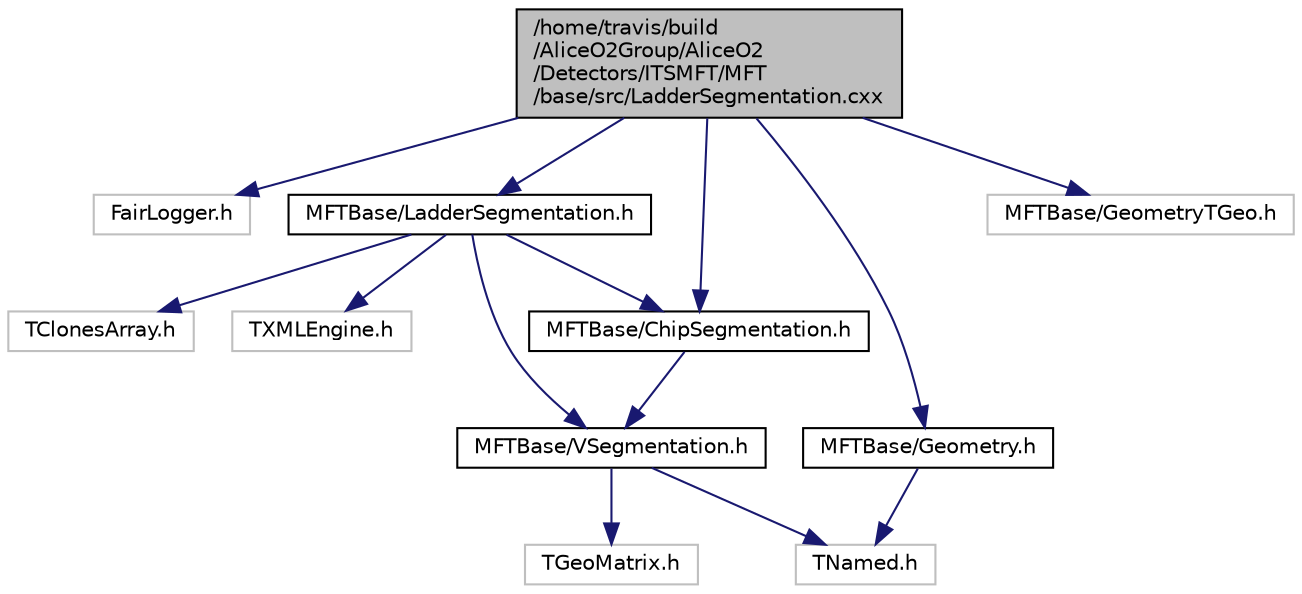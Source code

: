 digraph "/home/travis/build/AliceO2Group/AliceO2/Detectors/ITSMFT/MFT/base/src/LadderSegmentation.cxx"
{
 // INTERACTIVE_SVG=YES
  bgcolor="transparent";
  edge [fontname="Helvetica",fontsize="10",labelfontname="Helvetica",labelfontsize="10"];
  node [fontname="Helvetica",fontsize="10",shape=record];
  Node1 [label="/home/travis/build\l/AliceO2Group/AliceO2\l/Detectors/ITSMFT/MFT\l/base/src/LadderSegmentation.cxx",height=0.2,width=0.4,color="black", fillcolor="grey75", style="filled", fontcolor="black"];
  Node1 -> Node2 [color="midnightblue",fontsize="10",style="solid",fontname="Helvetica"];
  Node2 [label="FairLogger.h",height=0.2,width=0.4,color="grey75"];
  Node1 -> Node3 [color="midnightblue",fontsize="10",style="solid",fontname="Helvetica"];
  Node3 [label="MFTBase/LadderSegmentation.h",height=0.2,width=0.4,color="black",URL="$d9/de7/LadderSegmentation_8h.html",tooltip="Description of the virtual segmentation of a ladder. "];
  Node3 -> Node4 [color="midnightblue",fontsize="10",style="solid",fontname="Helvetica"];
  Node4 [label="TClonesArray.h",height=0.2,width=0.4,color="grey75"];
  Node3 -> Node5 [color="midnightblue",fontsize="10",style="solid",fontname="Helvetica"];
  Node5 [label="TXMLEngine.h",height=0.2,width=0.4,color="grey75"];
  Node3 -> Node6 [color="midnightblue",fontsize="10",style="solid",fontname="Helvetica"];
  Node6 [label="MFTBase/VSegmentation.h",height=0.2,width=0.4,color="black",URL="$d3/de7/VSegmentation_8h.html",tooltip="Abstract base class for MFT Segmentation description. "];
  Node6 -> Node7 [color="midnightblue",fontsize="10",style="solid",fontname="Helvetica"];
  Node7 [label="TNamed.h",height=0.2,width=0.4,color="grey75"];
  Node6 -> Node8 [color="midnightblue",fontsize="10",style="solid",fontname="Helvetica"];
  Node8 [label="TGeoMatrix.h",height=0.2,width=0.4,color="grey75"];
  Node3 -> Node9 [color="midnightblue",fontsize="10",style="solid",fontname="Helvetica"];
  Node9 [label="MFTBase/ChipSegmentation.h",height=0.2,width=0.4,color="black",URL="$d3/dbd/ChipSegmentation_8h.html",tooltip="Chip (sensor) segmentation description. "];
  Node9 -> Node6 [color="midnightblue",fontsize="10",style="solid",fontname="Helvetica"];
  Node1 -> Node9 [color="midnightblue",fontsize="10",style="solid",fontname="Helvetica"];
  Node1 -> Node10 [color="midnightblue",fontsize="10",style="solid",fontname="Helvetica"];
  Node10 [label="MFTBase/Geometry.h",height=0.2,width=0.4,color="black",URL="$d6/d2e/ITSMFT_2MFT_2base_2include_2MFTBase_2Geometry_8h.html"];
  Node10 -> Node7 [color="midnightblue",fontsize="10",style="solid",fontname="Helvetica"];
  Node1 -> Node11 [color="midnightblue",fontsize="10",style="solid",fontname="Helvetica"];
  Node11 [label="MFTBase/GeometryTGeo.h",height=0.2,width=0.4,color="grey75"];
}
